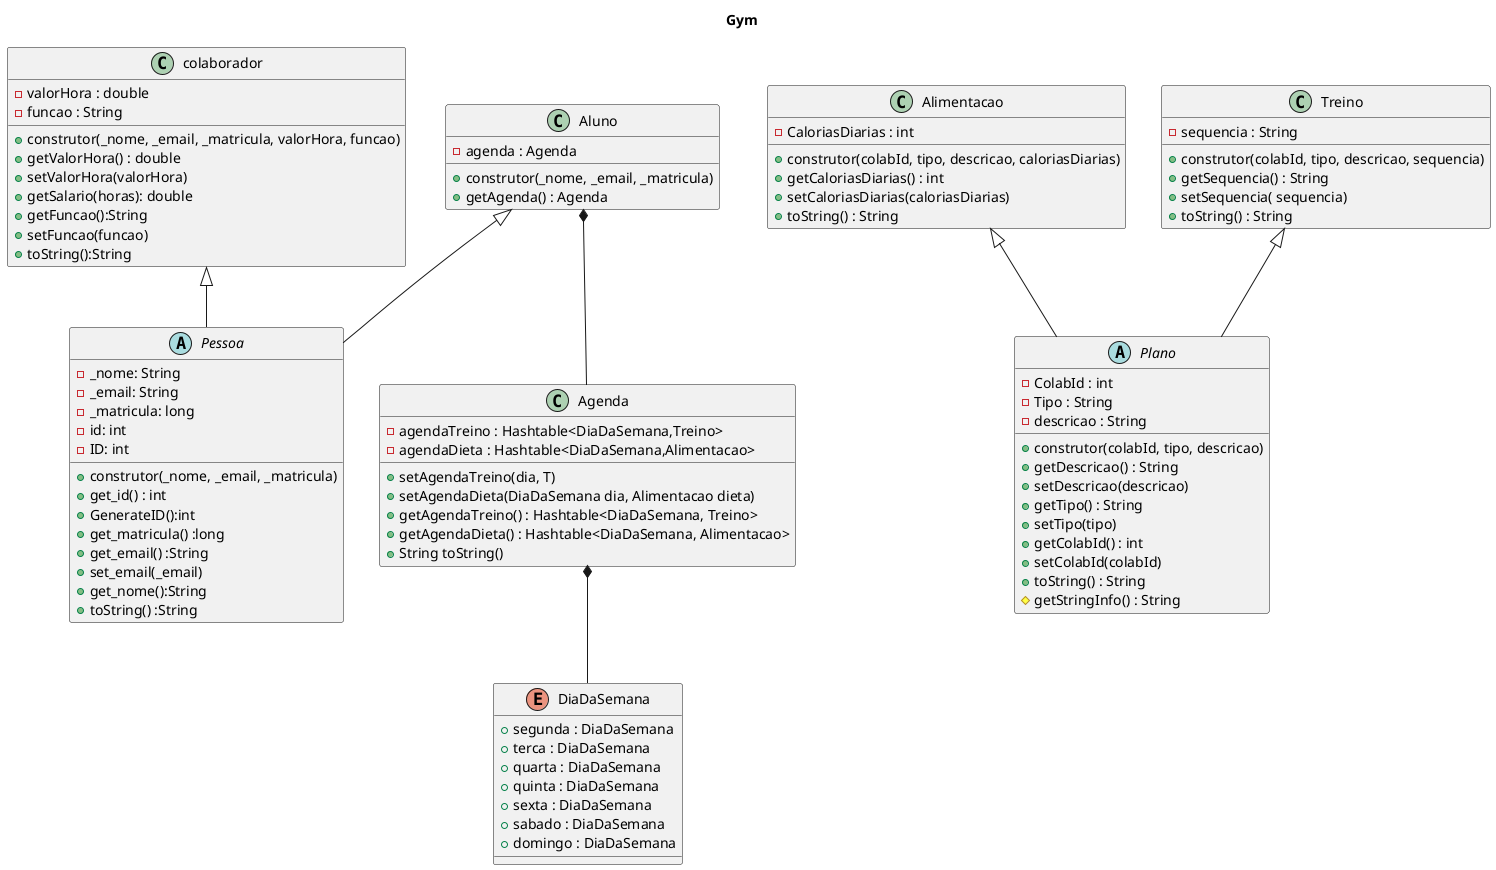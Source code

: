 @startuml Gym
title Gym

abstract class Pessoa {
    - _nome: String 
    - _email: String
    -  _matricula: long
    - id: int
    - ID: int 
    + construtor(_nome, _email, _matricula)
    + get_id() : int
    + GenerateID():int
    + get_matricula() :long
    + get_email() :String
    + set_email(_email) 
    + get_nome():String
    + toString() :String
}
class Aluno {
    -agenda : Agenda 
    +construtor(_nome, _email, _matricula) 
    +getAgenda() : Agenda
}
class colaborador {
    - valorHora : double
    - funcao : String
    +construtor(_nome, _email, _matricula, valorHora, funcao)
    +getValorHora() : double
    +setValorHora(valorHora)
    +getSalario(horas): double
    +getFuncao():String
    +setFuncao(funcao)
    +toString():String
}
class Agenda {
    - agendaTreino : Hashtable<DiaDaSemana,Treino>
    - agendaDieta : Hashtable<DiaDaSemana,Alimentacao>
    + setAgendaTreino(dia, T)
    + setAgendaDieta(DiaDaSemana dia, Alimentacao dieta)
    + getAgendaTreino() : Hashtable<DiaDaSemana, Treino>
    + getAgendaDieta() : Hashtable<DiaDaSemana, Alimentacao>
    + String toString()
}
enum DiaDaSemana {
    +segunda : DiaDaSemana
    +terca : DiaDaSemana
    +quarta : DiaDaSemana
    +quinta : DiaDaSemana
    +sexta : DiaDaSemana
    +sabado : DiaDaSemana
    +domingo : DiaDaSemana
}
class Alimentacao {
    - CaloriasDiarias : int 
    + construtor(colabId, tipo, descricao, caloriasDiarias)
    + getCaloriasDiarias() : int 
    + setCaloriasDiarias(caloriasDiarias) 
    + toString() : String
}
abstract class Plano {
    - ColabId : int
    - Tipo : String 
    - descricao : String 
    + construtor(colabId, tipo, descricao)
    + getDescricao() : String 
    + setDescricao(descricao)
    + getTipo() : String 
    + setTipo(tipo)
    + getColabId() : int 
    + setColabId(colabId)
    + toString() : String 
    # getStringInfo() : String
}
class Treino {
    - sequencia : String
    + construtor(colabId, tipo, descricao, sequencia)
    + getSequencia() : String
    + setSequencia( sequencia)
    + toString() : String
}

Treino <|-- Plano
Aluno <|-- Pessoa
colaborador <|-- Pessoa
Agenda *-- DiaDaSemana
Aluno *-- Agenda
Alimentacao <|-- Plano

@enduml